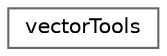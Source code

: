 digraph "Graphical Class Hierarchy"
{
 // LATEX_PDF_SIZE
  bgcolor="transparent";
  edge [fontname=Helvetica,fontsize=10,labelfontname=Helvetica,labelfontsize=10];
  node [fontname=Helvetica,fontsize=10,shape=box,height=0.2,width=0.4];
  rankdir="LR";
  Node0 [id="Node000000",label="vectorTools",height=0.2,width=0.4,color="grey40", fillcolor="white", style="filled",URL="$classFoam_1_1vectorTools.html",tooltip="Functions for analysing the relationships between vectors."];
}
